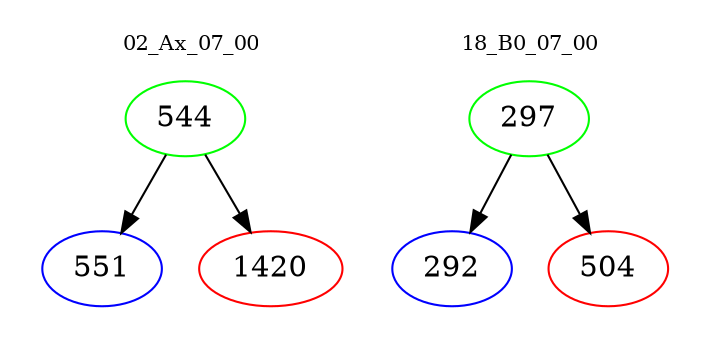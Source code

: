 digraph{
subgraph cluster_0 {
color = white
label = "02_Ax_07_00";
fontsize=10;
T0_544 [label="544", color="green"]
T0_544 -> T0_551 [color="black"]
T0_551 [label="551", color="blue"]
T0_544 -> T0_1420 [color="black"]
T0_1420 [label="1420", color="red"]
}
subgraph cluster_1 {
color = white
label = "18_B0_07_00";
fontsize=10;
T1_297 [label="297", color="green"]
T1_297 -> T1_292 [color="black"]
T1_292 [label="292", color="blue"]
T1_297 -> T1_504 [color="black"]
T1_504 [label="504", color="red"]
}
}
